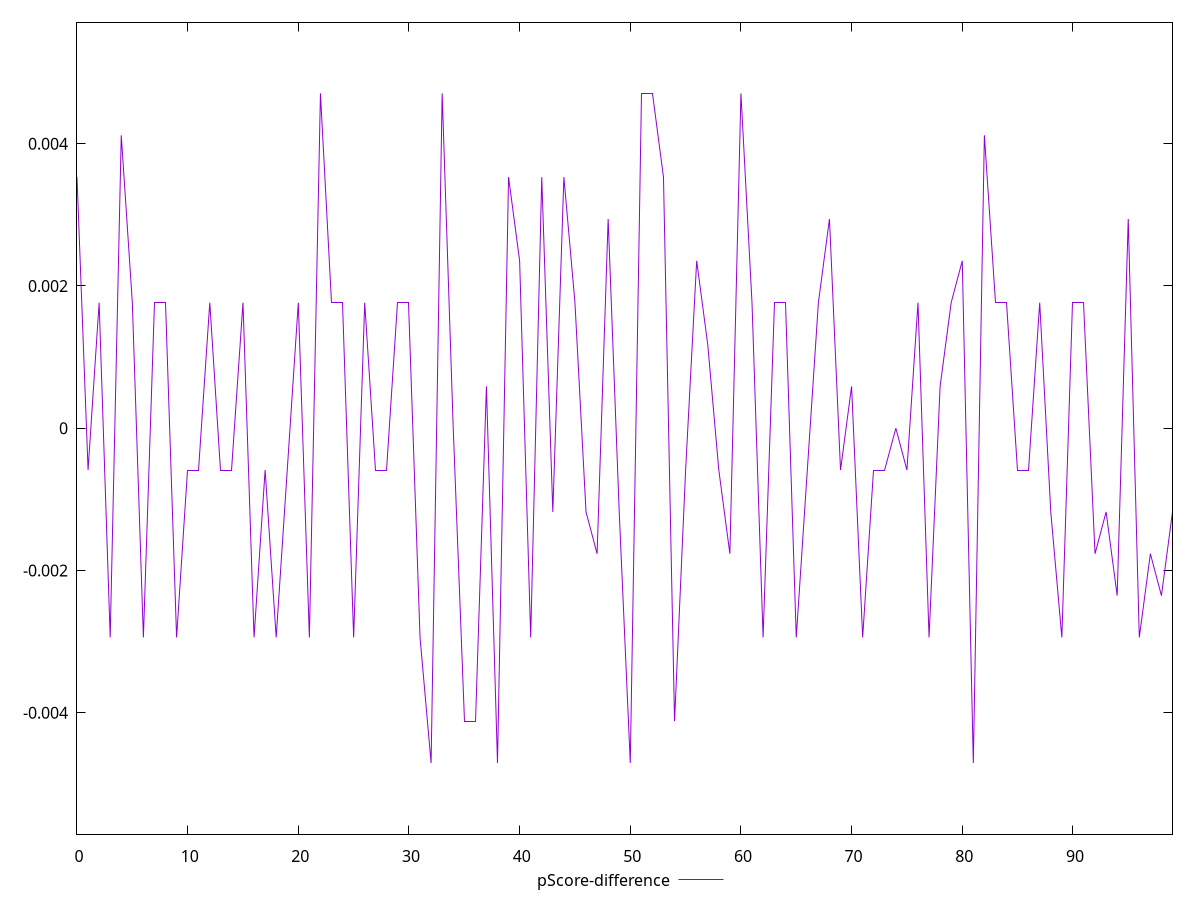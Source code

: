 reset

$pScoreDifference <<EOF
0 0.0035294117647058365
1 -0.0005882352941176117
2 0.001764705882352946
3 -0.002941176470588225
4 0.004117647058823504
5 0.001764705882352946
6 -0.002941176470588225
7 0.001764705882352946
8 0.001764705882352946
9 -0.002941176470588225
10 -0.0005882352941176117
11 -0.0005882352941176117
12 0.001764705882352946
13 -0.0005882352941176117
14 -0.0005882352941176117
15 0.001764705882352946
16 -0.002941176470588225
17 -0.0005882352941176117
18 -0.002941176470588225
19 -0.0005882352941176117
20 0.001764705882352946
21 -0.002941176470588225
22 0.004705882352941171
23 0.001764705882352946
24 0.001764705882352946
25 -0.002941176470588225
26 0.001764705882352946
27 -0.0005882352941176117
28 -0.0005882352941176117
29 0.001764705882352946
30 0.001764705882352946
31 -0.002941176470588225
32 -0.004705882352941171
33 0.004705882352941171
34 0
35 -0.004117647058823559
36 -0.004117647058823559
37 0.0005882352941176672
38 -0.004705882352941171
39 0.003529411764705892
40 0.002352941176470613
41 -0.002941176470588225
42 0.003529411764705892
43 -0.0011764705882352788
44 0.003529411764705892
45 0.001764705882352946
46 -0.0011764705882352788
47 -0.001764705882352946
48 0.002941176470588225
49 -0.0011764705882352788
50 -0.004705882352941171
51 0.004705882352941171
52 0.004705882352941171
53 0.0035294117647058365
54 -0.004117647058823559
55 -0.0005882352941176117
56 0.002352941176470613
57 0.0011764705882352788
58 -0.0005882352941176117
59 -0.0017647058823528905
60 0.004705882352941171
61 0.001764705882352946
62 -0.002941176470588225
63 0.001764705882352946
64 0.001764705882352946
65 -0.002941176470588225
66 -0.0005882352941176117
67 0.001764705882352946
68 0.002941176470588225
69 -0.0005882352941176117
70 0.0005882352941176672
71 -0.002941176470588225
72 -0.0005882352941176117
73 -0.0005882352941176117
74 0
75 -0.0005882352941176117
76 0.001764705882352946
77 -0.002941176470588225
78 0.0005882352941176672
79 0.001764705882352946
80 0.0023529411764705577
81 -0.004705882352941171
82 0.004117647058823559
83 0.001764705882352946
84 0.001764705882352946
85 -0.0005882352941176117
86 -0.0005882352941176117
87 0.001764705882352946
88 -0.0011764705882352788
89 -0.002941176470588225
90 0.001764705882352946
91 0.001764705882352946
92 -0.001764705882352946
93 -0.0011764705882352788
94 -0.002352941176470613
95 0.002941176470588225
96 -0.002941176470588225
97 -0.001764705882352946
98 -0.002352941176470613
99 -0.0011764705882352788
EOF

set key outside below
set xrange [0:99]
set yrange [-0.005705882352941171:0.005705882352941171]
set trange [-0.005705882352941171:0.005705882352941171]
set terminal svg size 640, 500 enhanced background rgb 'white'
set output "reprap/uses-webp-images/samples/pages+cached+noexternal/pScore-difference/values.svg"

plot $pScoreDifference title "pScore-difference" with line

reset
